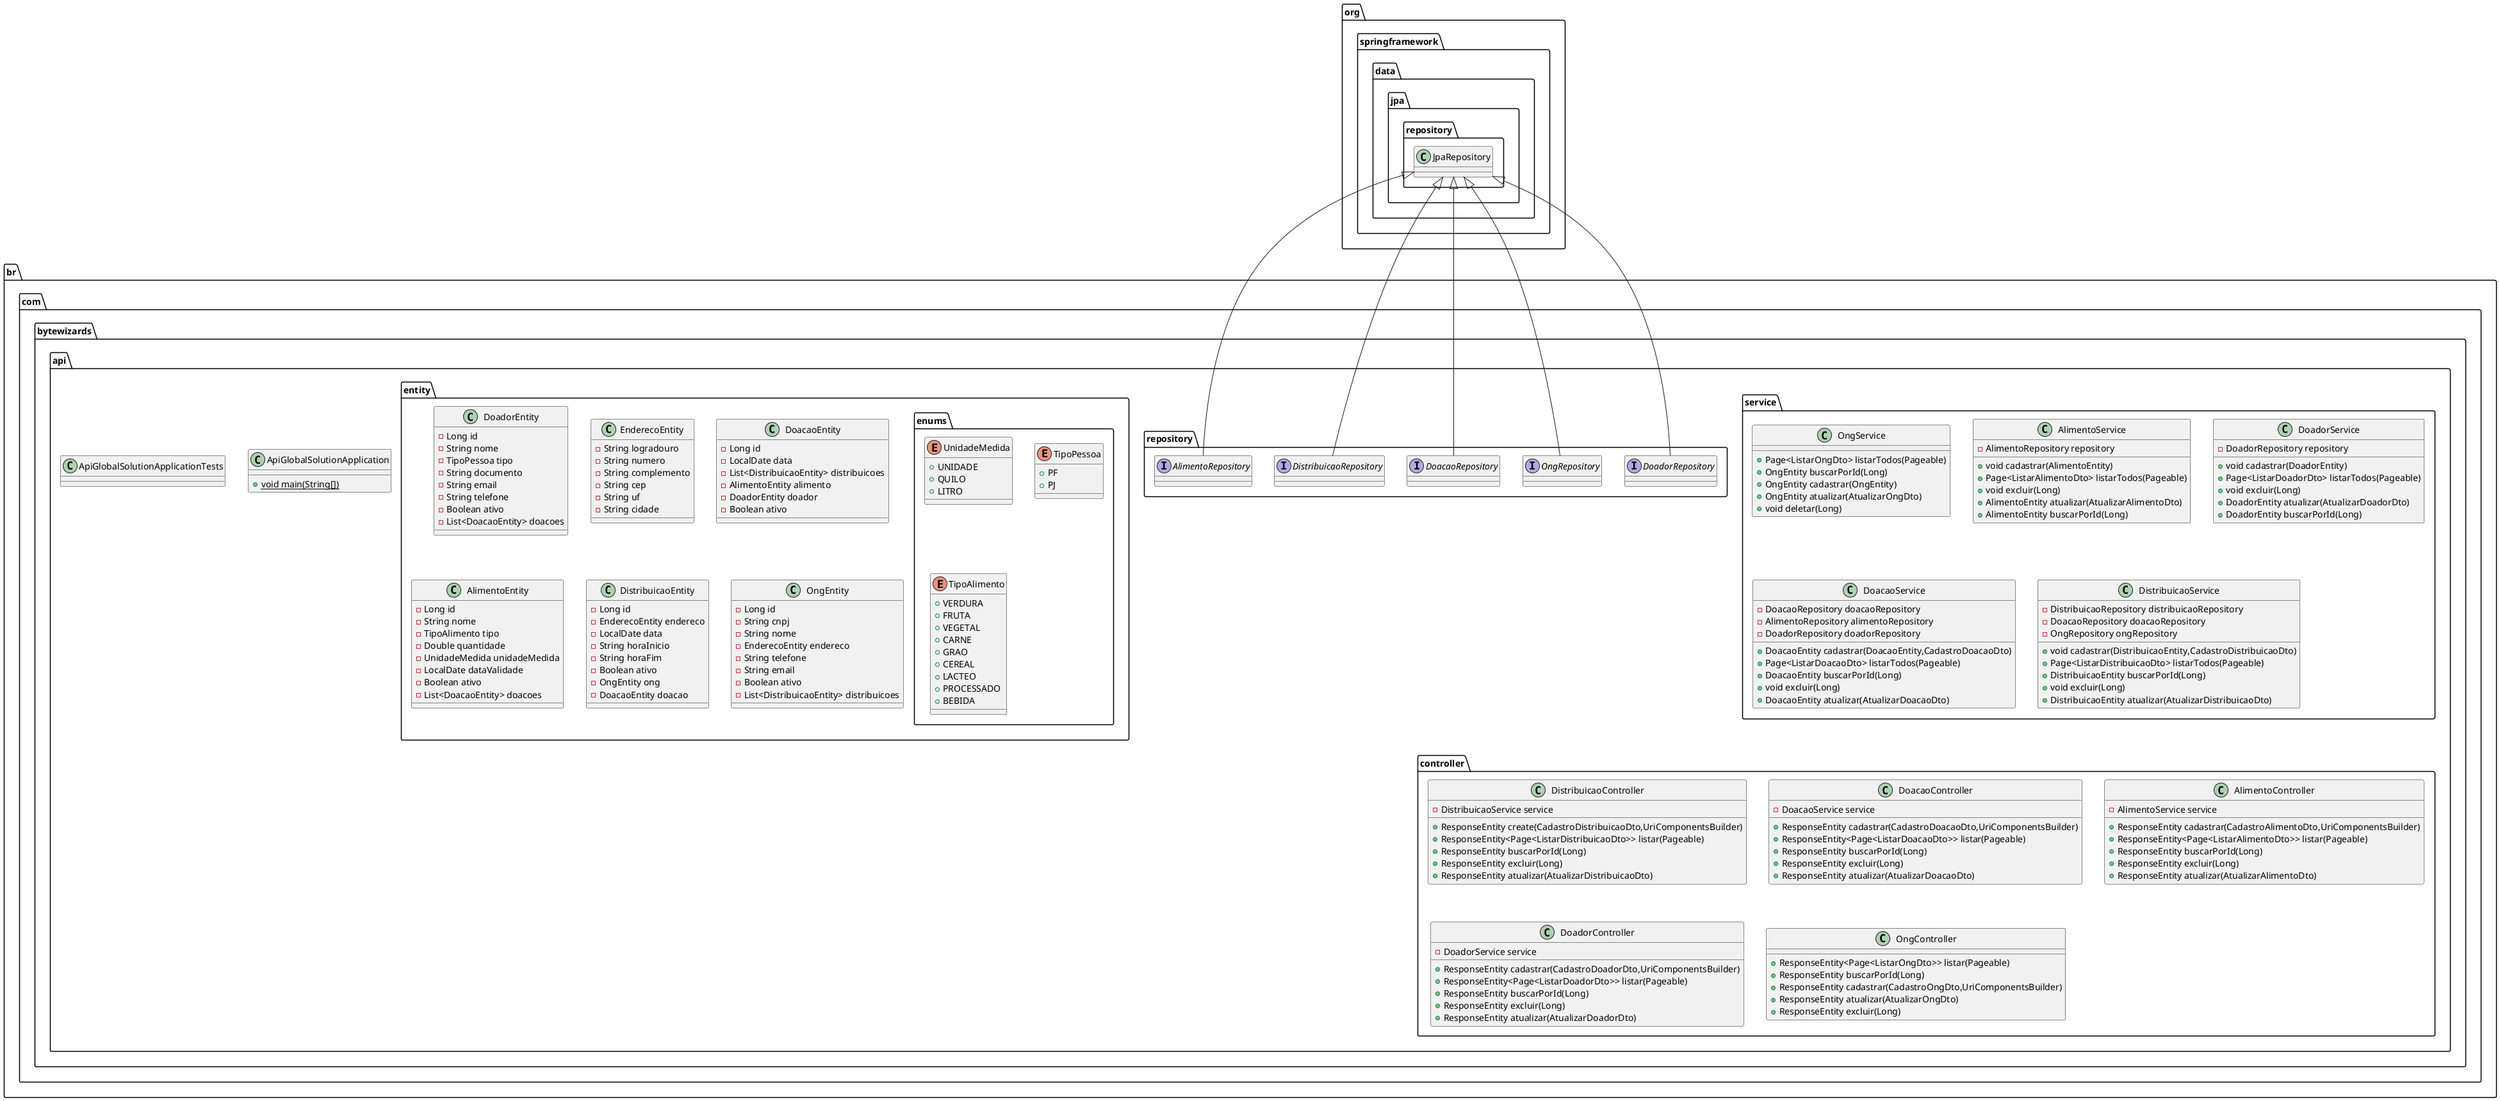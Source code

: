 @startuml
class br.com.bytewizards.api.service.OngService {
+ Page<ListarOngDto> listarTodos(Pageable)
+ OngEntity buscarPorId(Long)
+ OngEntity cadastrar(OngEntity)
+ OngEntity atualizar(AtualizarOngDto)
+ void deletar(Long)
}
interface br.com.bytewizards.api.repository.DoadorRepository {
}
interface br.com.bytewizards.api.repository.OngRepository {
}
class br.com.bytewizards.api.service.AlimentoService {
- AlimentoRepository repository
+ void cadastrar(AlimentoEntity)
+ Page<ListarAlimentoDto> listarTodos(Pageable)
+ void excluir(Long)
+ AlimentoEntity atualizar(AtualizarAlimentoDto)
+ AlimentoEntity buscarPorId(Long)
}
class br.com.bytewizards.api.entity.DoadorEntity {
- Long id
- String nome
- TipoPessoa tipo
- String documento
- String email
- String telefone
- Boolean ativo
- List<DoacaoEntity> doacoes
}
class br.com.bytewizards.api.entity.EnderecoEntity {
- String logradouro
- String numero
- String complemento
- String cep
- String uf
- String cidade
}
class br.com.bytewizards.api.controller.DistribuicaoController {
- DistribuicaoService service
+ ResponseEntity create(CadastroDistribuicaoDto,UriComponentsBuilder)
+ ResponseEntity<Page<ListarDistribuicaoDto>> listar(Pageable)
+ ResponseEntity buscarPorId(Long)
+ ResponseEntity excluir(Long)
+ ResponseEntity atualizar(AtualizarDistribuicaoDto)
}
interface br.com.bytewizards.api.repository.DoacaoRepository {
}
class br.com.bytewizards.api.entity.DoacaoEntity {
- Long id
- LocalDate data
- List<DistribuicaoEntity> distribuicoes
- AlimentoEntity alimento
- DoadorEntity doador
- Boolean ativo
}
class br.com.bytewizards.api.entity.AlimentoEntity {
- Long id
- String nome
- TipoAlimento tipo
- Double quantidade
- UnidadeMedida unidadeMedida
- LocalDate dataValidade
- Boolean ativo
- List<DoacaoEntity> doacoes
}
class br.com.bytewizards.api.service.DoadorService {
- DoadorRepository repository
+ void cadastrar(DoadorEntity)
+ Page<ListarDoadorDto> listarTodos(Pageable)
+ void excluir(Long)
+ DoadorEntity atualizar(AtualizarDoadorDto)
+ DoadorEntity buscarPorId(Long)
}
enum br.com.bytewizards.api.entity.enums.UnidadeMedida {
+  UNIDADE
+  QUILO
+  LITRO
}
class br.com.bytewizards.api.service.DoacaoService {
- DoacaoRepository doacaoRepository
- AlimentoRepository alimentoRepository
- DoadorRepository doadorRepository
+ DoacaoEntity cadastrar(DoacaoEntity,CadastroDoacaoDto)
+ Page<ListarDoacaoDto> listarTodos(Pageable)
+ DoacaoEntity buscarPorId(Long)
+ void excluir(Long)
+ DoacaoEntity atualizar(AtualizarDoacaoDto)
}
class br.com.bytewizards.api.controller.DoacaoController {
- DoacaoService service
+ ResponseEntity cadastrar(CadastroDoacaoDto,UriComponentsBuilder)
+ ResponseEntity<Page<ListarDoacaoDto>> listar(Pageable)
+ ResponseEntity buscarPorId(Long)
+ ResponseEntity excluir(Long)
+ ResponseEntity atualizar(AtualizarDoacaoDto)
}
class br.com.bytewizards.api.ApiGlobalSolutionApplication {
+ {static} void main(String[])
}
class br.com.bytewizards.api.entity.DistribuicaoEntity {
- Long id
- EnderecoEntity endereco
- LocalDate data
- String horaInicio
- String horaFim
- Boolean ativo
- OngEntity ong
- DoacaoEntity doacao
}
interface br.com.bytewizards.api.repository.DistribuicaoRepository {
}
class br.com.bytewizards.api.controller.AlimentoController {
- AlimentoService service
+ ResponseEntity cadastrar(CadastroAlimentoDto,UriComponentsBuilder)
+ ResponseEntity<Page<ListarAlimentoDto>> listar(Pageable)
+ ResponseEntity buscarPorId(Long)
+ ResponseEntity excluir(Long)
+ ResponseEntity atualizar(AtualizarAlimentoDto)
}
enum br.com.bytewizards.api.entity.enums.TipoPessoa {
+  PF
+  PJ
}
class br.com.bytewizards.api.controller.DoadorController {
- DoadorService service
+ ResponseEntity cadastrar(CadastroDoadorDto,UriComponentsBuilder)
+ ResponseEntity<Page<ListarDoadorDto>> listar(Pageable)
+ ResponseEntity buscarPorId(Long)
+ ResponseEntity excluir(Long)
+ ResponseEntity atualizar(AtualizarDoadorDto)
}
interface br.com.bytewizards.api.repository.AlimentoRepository {
}
class br.com.bytewizards.api.entity.OngEntity {
- Long id
- String cnpj
- String nome
- EnderecoEntity endereco
- String telefone
- String email
- Boolean ativo
- List<DistribuicaoEntity> distribuicoes
}
enum br.com.bytewizards.api.entity.enums.TipoAlimento {
+  VERDURA
+  FRUTA
+  VEGETAL
+  CARNE
+  GRAO
+  CEREAL
+  LACTEO
+  PROCESSADO
+  BEBIDA
}
class br.com.bytewizards.api.ApiGlobalSolutionApplicationTests {
}
class br.com.bytewizards.api.service.DistribuicaoService {
- DistribuicaoRepository distribuicaoRepository
- DoacaoRepository doacaoRepository
- OngRepository ongRepository
+ void cadastrar(DistribuicaoEntity,CadastroDistribuicaoDto)
+ Page<ListarDistribuicaoDto> listarTodos(Pageable)
+ DistribuicaoEntity buscarPorId(Long)
+ void excluir(Long)
+ DistribuicaoEntity atualizar(AtualizarDistribuicaoDto)
}
class br.com.bytewizards.api.controller.OngController {
+ ResponseEntity<Page<ListarOngDto>> listar(Pageable)
+ ResponseEntity buscarPorId(Long)
+ ResponseEntity cadastrar(CadastroOngDto,UriComponentsBuilder)
+ ResponseEntity atualizar(AtualizarOngDto)
+ ResponseEntity excluir(Long)
}


org.springframework.data.jpa.repository.JpaRepository <|-- br.com.bytewizards.api.repository.DoadorRepository
org.springframework.data.jpa.repository.JpaRepository <|-- br.com.bytewizards.api.repository.OngRepository
org.springframework.data.jpa.repository.JpaRepository <|-- br.com.bytewizards.api.repository.DoacaoRepository
org.springframework.data.jpa.repository.JpaRepository <|-- br.com.bytewizards.api.repository.DistribuicaoRepository
org.springframework.data.jpa.repository.JpaRepository <|-- br.com.bytewizards.api.repository.AlimentoRepository
@enduml
